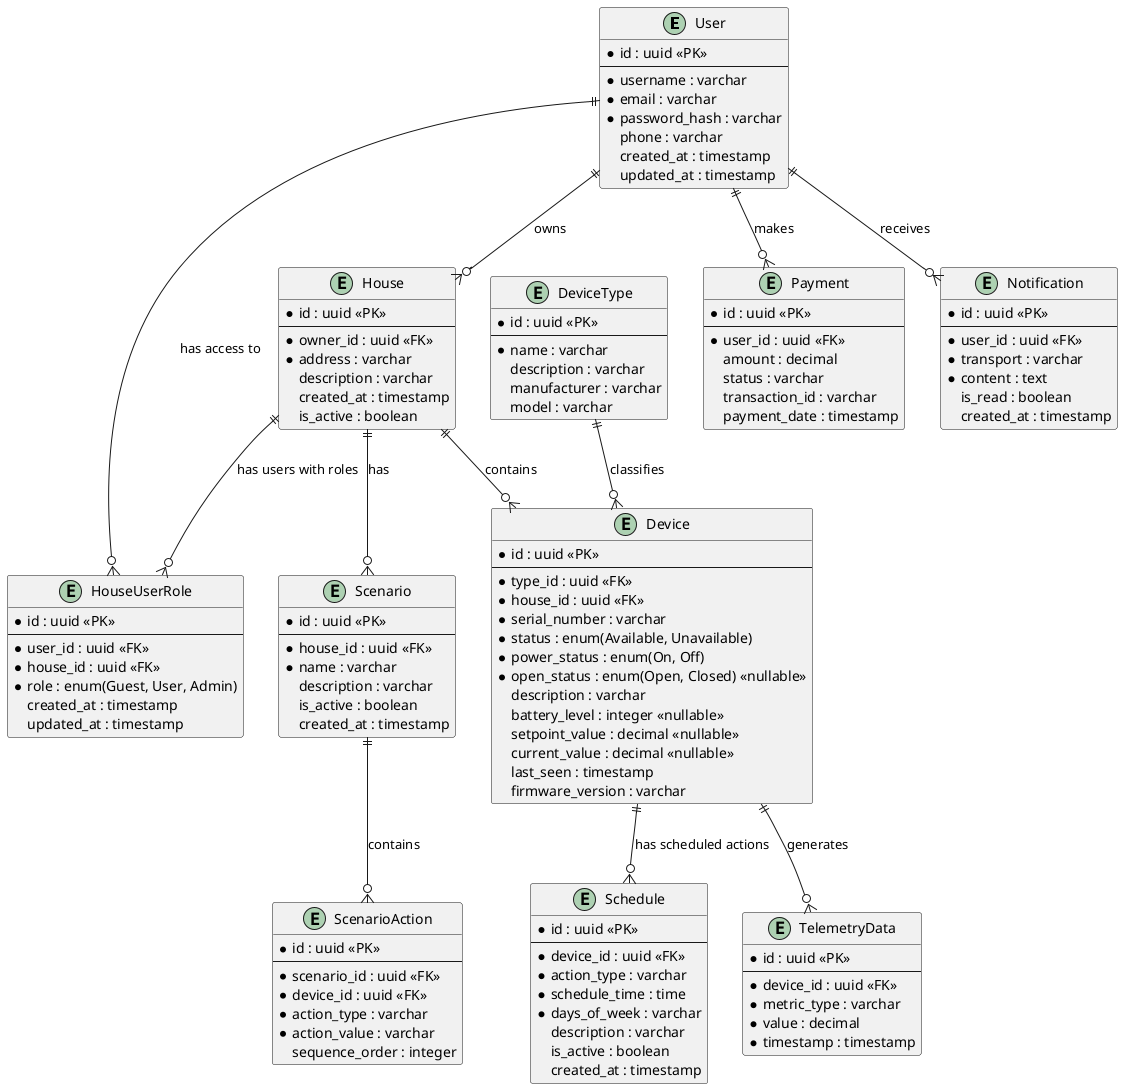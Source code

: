 @startuml SmartHome ER Diagram

' Сущности
entity User {
  * id : uuid <<PK>>
  --
  * username : varchar
  * email : varchar
  * password_hash : varchar
  phone : varchar
  created_at : timestamp
  updated_at : timestamp
}

entity House {
  * id : uuid <<PK>>
  --
  * owner_id : uuid <<FK>>
  * address : varchar
  description : varchar
  created_at : timestamp
  is_active : boolean
}

entity HouseUserRole {
  * id : uuid <<PK>>
  --
  * user_id : uuid <<FK>>
  * house_id : uuid <<FK>>
  * role : enum(Guest, User, Admin)
  created_at : timestamp
  updated_at : timestamp
}

entity Device {
  * id : uuid <<PK>>
  --
  * type_id : uuid <<FK>>
  * house_id : uuid <<FK>>
  * serial_number : varchar
  * status : enum(Available, Unavailable)
  * power_status : enum(On, Off)
  * open_status : enum(Open, Closed) <<nullable>>
  description : varchar
  battery_level : integer <<nullable>>
  setpoint_value : decimal <<nullable>>
  current_value : decimal <<nullable>>
  last_seen : timestamp
  firmware_version : varchar
}

entity DeviceType {
  * id : uuid <<PK>>
  --
  * name : varchar
  description : varchar
  manufacturer : varchar
  model : varchar
}

entity TelemetryData {
  * id : uuid <<PK>>
  --
  * device_id : uuid <<FK>>
  * metric_type : varchar
  * value : decimal
  * timestamp : timestamp
}

entity Schedule {
  * id : uuid <<PK>>
  --
  * device_id : uuid <<FK>>
  * action_type : varchar
  * schedule_time : time
  * days_of_week : varchar
  description : varchar
  is_active : boolean
  created_at : timestamp
}

entity Scenario {
  * id : uuid <<PK>>
  --
  * house_id : uuid <<FK>>
  * name : varchar
  description : varchar
  is_active : boolean
  created_at : timestamp
}

entity ScenarioAction {
  * id : uuid <<PK>>
  --
  * scenario_id : uuid <<FK>>
  * device_id : uuid <<FK>>
  * action_type : varchar
  * action_value : varchar
  sequence_order : integer
}

entity Payment {
  * id : uuid <<PK>>
  --
  * user_id : uuid <<FK>>
  amount : decimal
  status : varchar
  transaction_id : varchar
  payment_date : timestamp
}

entity Notification {
  * id : uuid <<PK>>
  --
  * user_id : uuid <<FK>>
  * transport : varchar
  * content : text
  is_read : boolean
  created_at : timestamp
}

' Связи
User ||--o{ House : "owns"
User ||--o{ HouseUserRole : "has access to"
House ||--o{ HouseUserRole : "has users with roles"
House ||--o{ Device : "contains"
House ||--o{ Scenario : "has"
DeviceType ||--o{ Device : "classifies"
Device ||--o{ TelemetryData : "generates"
Device ||--o{ Schedule : "has scheduled actions"
Scenario ||--o{ ScenarioAction : "contains"
User ||--o{ Payment : "makes"
User ||--o{ Notification : "receives"

@enduml